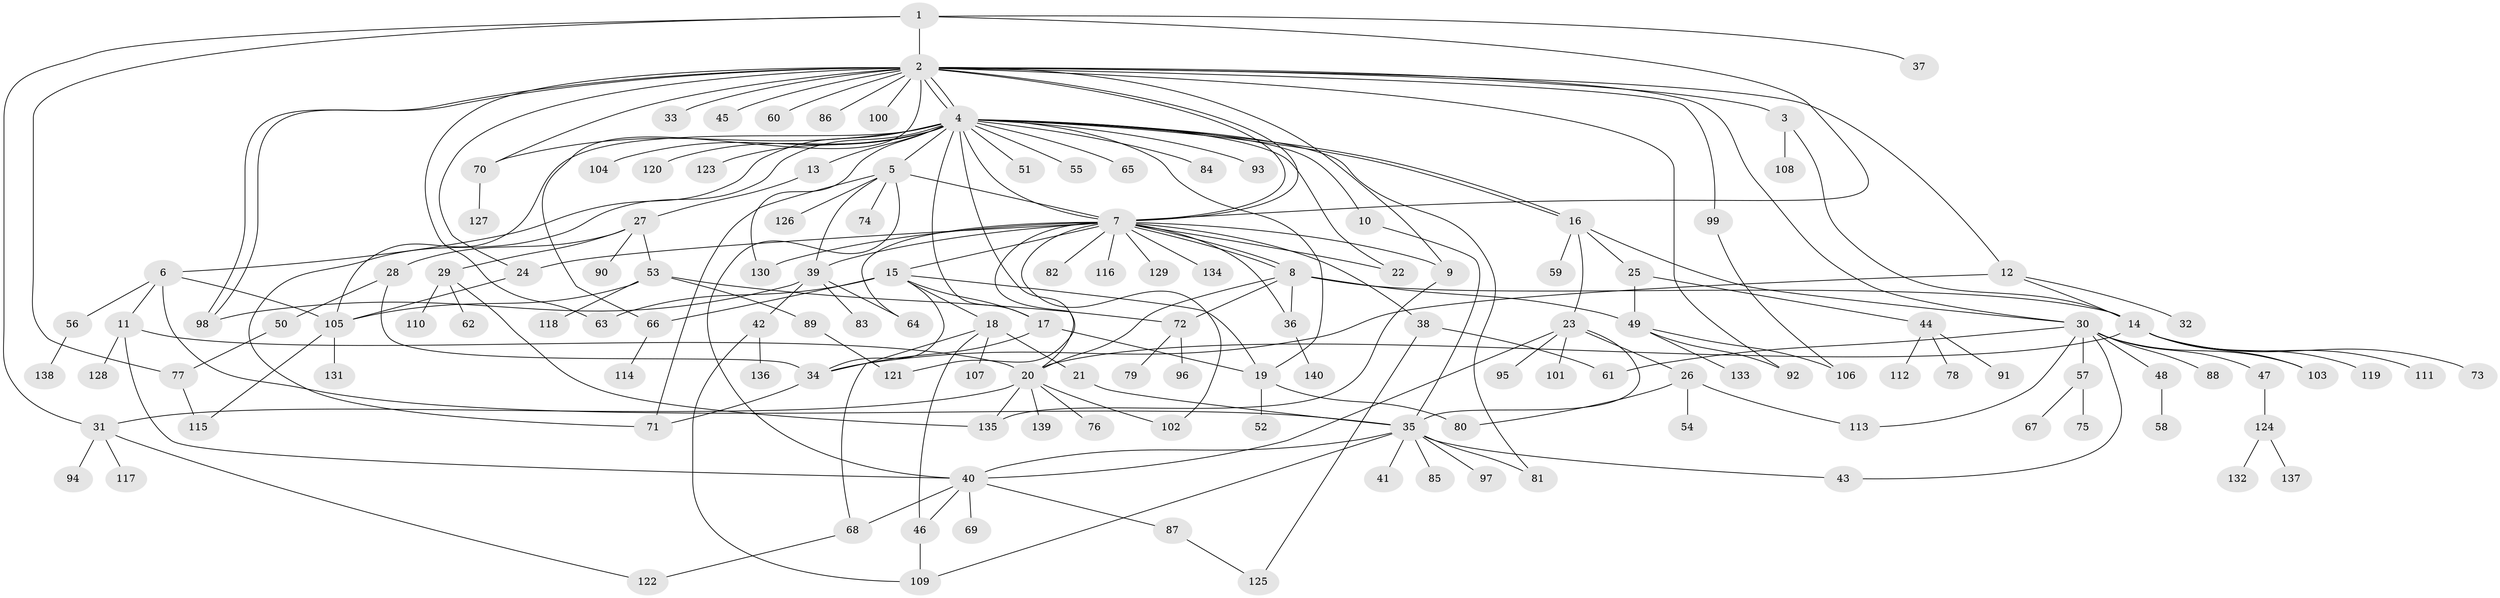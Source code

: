 // Generated by graph-tools (version 1.1) at 2025/25/03/09/25 03:25:59]
// undirected, 140 vertices, 204 edges
graph export_dot {
graph [start="1"]
  node [color=gray90,style=filled];
  1;
  2;
  3;
  4;
  5;
  6;
  7;
  8;
  9;
  10;
  11;
  12;
  13;
  14;
  15;
  16;
  17;
  18;
  19;
  20;
  21;
  22;
  23;
  24;
  25;
  26;
  27;
  28;
  29;
  30;
  31;
  32;
  33;
  34;
  35;
  36;
  37;
  38;
  39;
  40;
  41;
  42;
  43;
  44;
  45;
  46;
  47;
  48;
  49;
  50;
  51;
  52;
  53;
  54;
  55;
  56;
  57;
  58;
  59;
  60;
  61;
  62;
  63;
  64;
  65;
  66;
  67;
  68;
  69;
  70;
  71;
  72;
  73;
  74;
  75;
  76;
  77;
  78;
  79;
  80;
  81;
  82;
  83;
  84;
  85;
  86;
  87;
  88;
  89;
  90;
  91;
  92;
  93;
  94;
  95;
  96;
  97;
  98;
  99;
  100;
  101;
  102;
  103;
  104;
  105;
  106;
  107;
  108;
  109;
  110;
  111;
  112;
  113;
  114;
  115;
  116;
  117;
  118;
  119;
  120;
  121;
  122;
  123;
  124;
  125;
  126;
  127;
  128;
  129;
  130;
  131;
  132;
  133;
  134;
  135;
  136;
  137;
  138;
  139;
  140;
  1 -- 2;
  1 -- 7;
  1 -- 31;
  1 -- 37;
  1 -- 77;
  2 -- 3;
  2 -- 4;
  2 -- 4;
  2 -- 7;
  2 -- 7;
  2 -- 9;
  2 -- 12;
  2 -- 24;
  2 -- 30;
  2 -- 33;
  2 -- 45;
  2 -- 60;
  2 -- 63;
  2 -- 66;
  2 -- 70;
  2 -- 86;
  2 -- 92;
  2 -- 98;
  2 -- 98;
  2 -- 99;
  2 -- 100;
  3 -- 14;
  3 -- 108;
  4 -- 5;
  4 -- 6;
  4 -- 7;
  4 -- 10;
  4 -- 13;
  4 -- 16;
  4 -- 16;
  4 -- 17;
  4 -- 19;
  4 -- 20;
  4 -- 22;
  4 -- 51;
  4 -- 55;
  4 -- 65;
  4 -- 70;
  4 -- 71;
  4 -- 81;
  4 -- 84;
  4 -- 93;
  4 -- 104;
  4 -- 105;
  4 -- 120;
  4 -- 123;
  4 -- 130;
  5 -- 7;
  5 -- 39;
  5 -- 40;
  5 -- 71;
  5 -- 74;
  5 -- 126;
  6 -- 11;
  6 -- 35;
  6 -- 56;
  6 -- 105;
  7 -- 8;
  7 -- 8;
  7 -- 9;
  7 -- 15;
  7 -- 22;
  7 -- 24;
  7 -- 36;
  7 -- 38;
  7 -- 39;
  7 -- 64;
  7 -- 82;
  7 -- 102;
  7 -- 116;
  7 -- 121;
  7 -- 129;
  7 -- 130;
  7 -- 134;
  8 -- 14;
  8 -- 20;
  8 -- 36;
  8 -- 49;
  8 -- 72;
  9 -- 135;
  10 -- 35;
  11 -- 20;
  11 -- 40;
  11 -- 128;
  12 -- 14;
  12 -- 32;
  12 -- 34;
  13 -- 27;
  14 -- 20;
  14 -- 73;
  14 -- 103;
  14 -- 111;
  14 -- 119;
  15 -- 17;
  15 -- 18;
  15 -- 19;
  15 -- 34;
  15 -- 63;
  15 -- 66;
  16 -- 23;
  16 -- 25;
  16 -- 30;
  16 -- 59;
  17 -- 19;
  17 -- 34;
  18 -- 21;
  18 -- 46;
  18 -- 68;
  18 -- 107;
  19 -- 52;
  19 -- 80;
  20 -- 31;
  20 -- 76;
  20 -- 102;
  20 -- 135;
  20 -- 139;
  21 -- 35;
  23 -- 26;
  23 -- 35;
  23 -- 40;
  23 -- 95;
  23 -- 101;
  24 -- 105;
  25 -- 44;
  25 -- 49;
  26 -- 54;
  26 -- 80;
  26 -- 113;
  27 -- 28;
  27 -- 29;
  27 -- 53;
  27 -- 90;
  28 -- 34;
  28 -- 50;
  29 -- 62;
  29 -- 110;
  29 -- 135;
  30 -- 43;
  30 -- 47;
  30 -- 48;
  30 -- 57;
  30 -- 61;
  30 -- 88;
  30 -- 103;
  30 -- 113;
  31 -- 94;
  31 -- 117;
  31 -- 122;
  34 -- 71;
  35 -- 40;
  35 -- 41;
  35 -- 43;
  35 -- 81;
  35 -- 85;
  35 -- 97;
  35 -- 109;
  36 -- 140;
  38 -- 61;
  38 -- 125;
  39 -- 42;
  39 -- 64;
  39 -- 83;
  39 -- 98;
  40 -- 46;
  40 -- 68;
  40 -- 69;
  40 -- 87;
  42 -- 109;
  42 -- 136;
  44 -- 78;
  44 -- 91;
  44 -- 112;
  46 -- 109;
  47 -- 124;
  48 -- 58;
  49 -- 92;
  49 -- 106;
  49 -- 133;
  50 -- 77;
  53 -- 72;
  53 -- 89;
  53 -- 105;
  53 -- 118;
  56 -- 138;
  57 -- 67;
  57 -- 75;
  66 -- 114;
  68 -- 122;
  70 -- 127;
  72 -- 79;
  72 -- 96;
  77 -- 115;
  87 -- 125;
  89 -- 121;
  99 -- 106;
  105 -- 115;
  105 -- 131;
  124 -- 132;
  124 -- 137;
}
